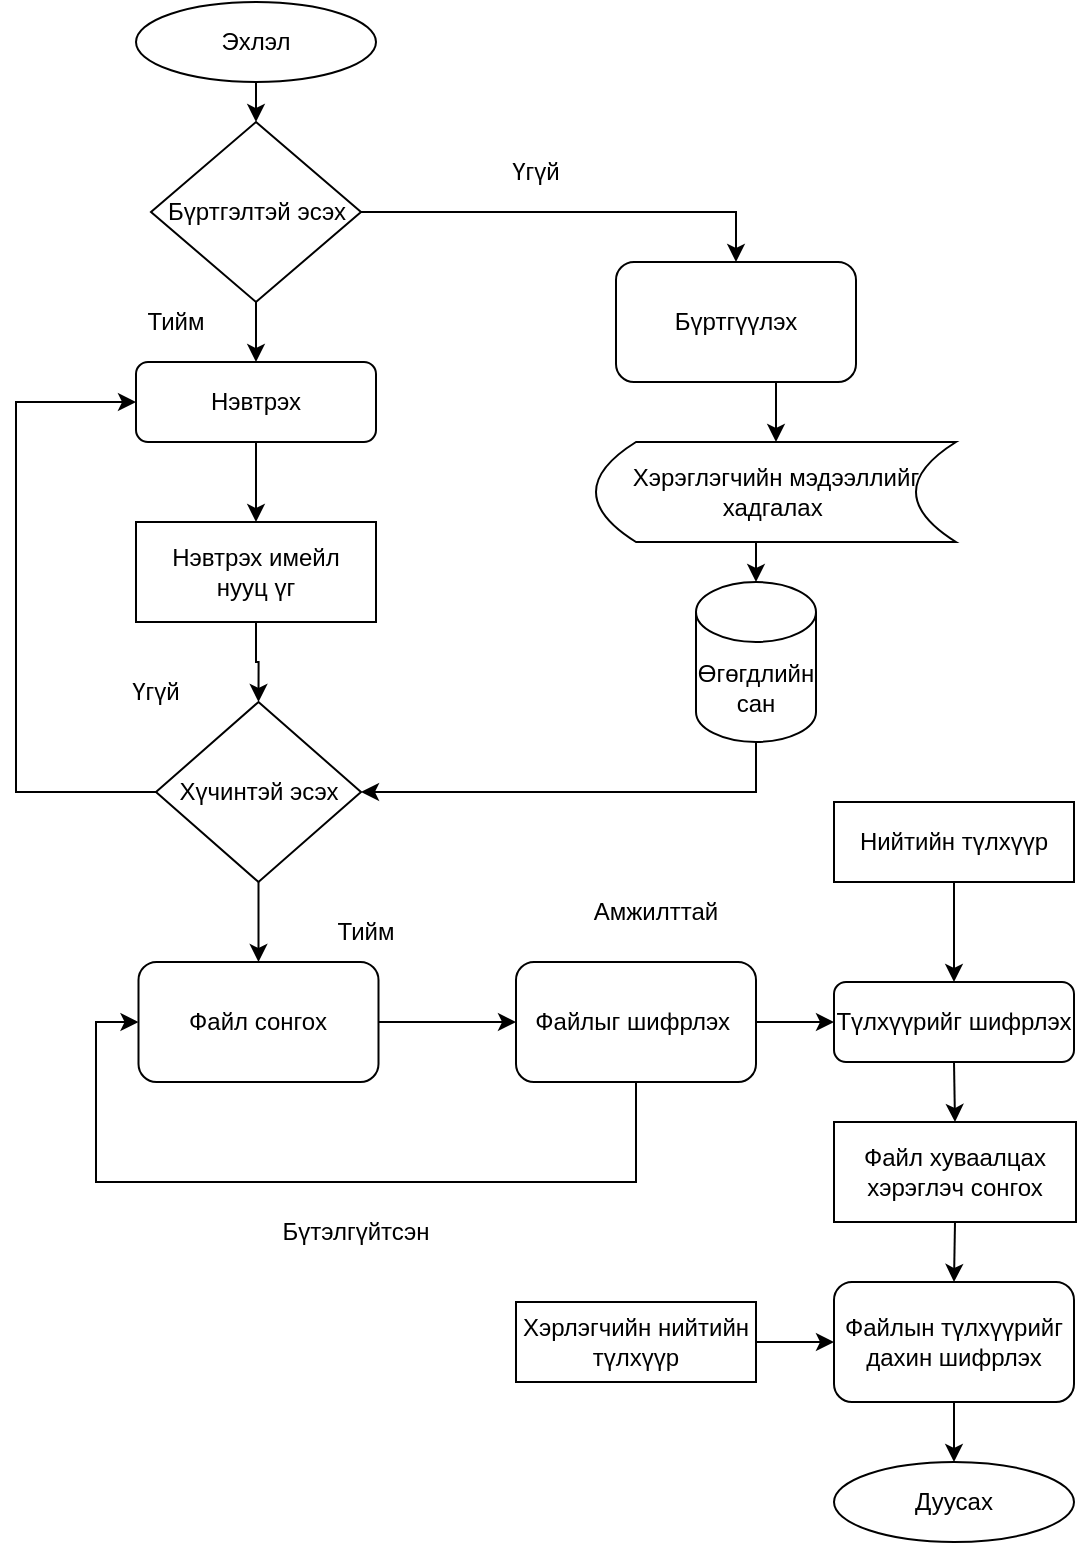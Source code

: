 <mxfile version="21.3.5" type="github">
  <diagram name="Page-1" id="GkzcyqgcytYp8V-X6onn">
    <mxGraphModel dx="1434" dy="775" grid="1" gridSize="10" guides="1" tooltips="1" connect="1" arrows="1" fold="1" page="1" pageScale="1" pageWidth="850" pageHeight="1100" math="0" shadow="0">
      <root>
        <mxCell id="0" />
        <mxCell id="1" parent="0" />
        <mxCell id="bOG6HlgoCdopPD-Y6SN3-1" value="Эхлэл" style="ellipse;whiteSpace=wrap;html=1;" parent="1" vertex="1">
          <mxGeometry x="340" y="210" width="120" height="40" as="geometry" />
        </mxCell>
        <mxCell id="bOG6HlgoCdopPD-Y6SN3-15" style="edgeStyle=orthogonalEdgeStyle;rounded=0;orthogonalLoop=1;jettySize=auto;html=1;entryX=0.5;entryY=0;entryDx=0;entryDy=0;" parent="1" source="bOG6HlgoCdopPD-Y6SN3-2" target="bOG6HlgoCdopPD-Y6SN3-3" edge="1">
          <mxGeometry relative="1" as="geometry" />
        </mxCell>
        <mxCell id="bOG6HlgoCdopPD-Y6SN3-18" style="edgeStyle=orthogonalEdgeStyle;rounded=0;orthogonalLoop=1;jettySize=auto;html=1;entryX=0.5;entryY=0;entryDx=0;entryDy=0;" parent="1" source="bOG6HlgoCdopPD-Y6SN3-2" target="bOG6HlgoCdopPD-Y6SN3-4" edge="1">
          <mxGeometry relative="1" as="geometry" />
        </mxCell>
        <mxCell id="bOG6HlgoCdopPD-Y6SN3-2" value="Бүртгэлтэй эсэх" style="rhombus;whiteSpace=wrap;html=1;" parent="1" vertex="1">
          <mxGeometry x="347.5" y="270" width="105" height="90" as="geometry" />
        </mxCell>
        <mxCell id="bOG6HlgoCdopPD-Y6SN3-20" style="edgeStyle=orthogonalEdgeStyle;rounded=0;orthogonalLoop=1;jettySize=auto;html=1;exitX=0.5;exitY=1;exitDx=0;exitDy=0;entryX=0.5;entryY=0;entryDx=0;entryDy=0;" parent="1" source="bOG6HlgoCdopPD-Y6SN3-3" target="bOG6HlgoCdopPD-Y6SN3-17" edge="1">
          <mxGeometry relative="1" as="geometry" />
        </mxCell>
        <mxCell id="bOG6HlgoCdopPD-Y6SN3-3" value="Бүртгүүлэх" style="rounded=1;whiteSpace=wrap;html=1;" parent="1" vertex="1">
          <mxGeometry x="580" y="340" width="120" height="60" as="geometry" />
        </mxCell>
        <mxCell id="bOG6HlgoCdopPD-Y6SN3-24" style="edgeStyle=orthogonalEdgeStyle;rounded=0;orthogonalLoop=1;jettySize=auto;html=1;exitX=0.5;exitY=1;exitDx=0;exitDy=0;" parent="1" source="bOG6HlgoCdopPD-Y6SN3-4" target="bOG6HlgoCdopPD-Y6SN3-6" edge="1">
          <mxGeometry relative="1" as="geometry" />
        </mxCell>
        <mxCell id="bOG6HlgoCdopPD-Y6SN3-4" value="Нэвтрэх" style="rounded=1;whiteSpace=wrap;html=1;" parent="1" vertex="1">
          <mxGeometry x="340" y="390" width="120" height="40" as="geometry" />
        </mxCell>
        <mxCell id="bOG6HlgoCdopPD-Y6SN3-23" style="edgeStyle=orthogonalEdgeStyle;rounded=0;orthogonalLoop=1;jettySize=auto;html=1;exitX=0.5;exitY=1;exitDx=0;exitDy=0;entryX=0.5;entryY=0;entryDx=0;entryDy=0;" parent="1" source="bOG6HlgoCdopPD-Y6SN3-6" target="bOG6HlgoCdopPD-Y6SN3-7" edge="1">
          <mxGeometry relative="1" as="geometry" />
        </mxCell>
        <mxCell id="bOG6HlgoCdopPD-Y6SN3-6" value="Нэвтрэх имейл&lt;br&gt;нууц үг" style="rounded=0;whiteSpace=wrap;html=1;" parent="1" vertex="1">
          <mxGeometry x="340" y="470" width="120" height="50" as="geometry" />
        </mxCell>
        <mxCell id="bOG6HlgoCdopPD-Y6SN3-25" style="edgeStyle=orthogonalEdgeStyle;rounded=0;orthogonalLoop=1;jettySize=auto;html=1;exitX=0;exitY=0.5;exitDx=0;exitDy=0;entryX=0;entryY=0.5;entryDx=0;entryDy=0;" parent="1" source="bOG6HlgoCdopPD-Y6SN3-7" target="bOG6HlgoCdopPD-Y6SN3-4" edge="1">
          <mxGeometry relative="1" as="geometry">
            <Array as="points">
              <mxPoint x="280" y="605" />
              <mxPoint x="280" y="410" />
            </Array>
          </mxGeometry>
        </mxCell>
        <mxCell id="6R5apwt2_wwFIY4kXAHf-1" style="edgeStyle=orthogonalEdgeStyle;rounded=0;orthogonalLoop=1;jettySize=auto;html=1;exitX=0.5;exitY=1;exitDx=0;exitDy=0;entryX=0.5;entryY=0;entryDx=0;entryDy=0;" edge="1" parent="1" source="bOG6HlgoCdopPD-Y6SN3-7" target="bOG6HlgoCdopPD-Y6SN3-8">
          <mxGeometry relative="1" as="geometry" />
        </mxCell>
        <mxCell id="bOG6HlgoCdopPD-Y6SN3-7" value="Хүчинтэй эсэх" style="rhombus;whiteSpace=wrap;html=1;" parent="1" vertex="1">
          <mxGeometry x="350" y="560" width="102.5" height="90" as="geometry" />
        </mxCell>
        <mxCell id="bOG6HlgoCdopPD-Y6SN3-28" style="edgeStyle=orthogonalEdgeStyle;rounded=0;orthogonalLoop=1;jettySize=auto;html=1;exitX=1;exitY=0.5;exitDx=0;exitDy=0;entryX=0;entryY=0.5;entryDx=0;entryDy=0;" parent="1" source="bOG6HlgoCdopPD-Y6SN3-8" target="bOG6HlgoCdopPD-Y6SN3-9" edge="1">
          <mxGeometry relative="1" as="geometry">
            <Array as="points">
              <mxPoint x="500" y="720" />
              <mxPoint x="500" y="720" />
            </Array>
          </mxGeometry>
        </mxCell>
        <mxCell id="bOG6HlgoCdopPD-Y6SN3-8" value="Файл сонгох" style="rounded=1;whiteSpace=wrap;html=1;" parent="1" vertex="1">
          <mxGeometry x="341.25" y="690" width="120" height="60" as="geometry" />
        </mxCell>
        <mxCell id="bOG6HlgoCdopPD-Y6SN3-27" style="edgeStyle=orthogonalEdgeStyle;rounded=0;orthogonalLoop=1;jettySize=auto;html=1;exitX=0.5;exitY=1;exitDx=0;exitDy=0;entryX=0;entryY=0.5;entryDx=0;entryDy=0;" parent="1" source="bOG6HlgoCdopPD-Y6SN3-9" target="bOG6HlgoCdopPD-Y6SN3-8" edge="1">
          <mxGeometry relative="1" as="geometry">
            <Array as="points">
              <mxPoint x="580" y="800" />
              <mxPoint x="320" y="800" />
              <mxPoint x="320" y="750" />
            </Array>
          </mxGeometry>
        </mxCell>
        <mxCell id="bOG6HlgoCdopPD-Y6SN3-30" style="edgeStyle=orthogonalEdgeStyle;rounded=0;orthogonalLoop=1;jettySize=auto;html=1;exitX=1;exitY=0.5;exitDx=0;exitDy=0;entryX=0;entryY=0.5;entryDx=0;entryDy=0;" parent="1" source="bOG6HlgoCdopPD-Y6SN3-9" target="bOG6HlgoCdopPD-Y6SN3-39" edge="1">
          <mxGeometry relative="1" as="geometry" />
        </mxCell>
        <mxCell id="bOG6HlgoCdopPD-Y6SN3-9" value="Файлыг шифрлэх&amp;nbsp;" style="rounded=1;whiteSpace=wrap;html=1;" parent="1" vertex="1">
          <mxGeometry x="530" y="690" width="120" height="60" as="geometry" />
        </mxCell>
        <mxCell id="bOG6HlgoCdopPD-Y6SN3-43" style="edgeStyle=orthogonalEdgeStyle;rounded=0;orthogonalLoop=1;jettySize=auto;html=1;exitX=0.5;exitY=1;exitDx=0;exitDy=0;entryX=0.5;entryY=0;entryDx=0;entryDy=0;" parent="1" source="bOG6HlgoCdopPD-Y6SN3-10" target="bOG6HlgoCdopPD-Y6SN3-11" edge="1">
          <mxGeometry relative="1" as="geometry" />
        </mxCell>
        <mxCell id="bOG6HlgoCdopPD-Y6SN3-10" value="Файл хуваалцах хэрэглэч сонгох" style="rounded=0;whiteSpace=wrap;html=1;" parent="1" vertex="1">
          <mxGeometry x="689" y="770" width="121" height="50" as="geometry" />
        </mxCell>
        <mxCell id="bOG6HlgoCdopPD-Y6SN3-32" value="" style="edgeStyle=orthogonalEdgeStyle;rounded=0;orthogonalLoop=1;jettySize=auto;html=1;" parent="1" source="bOG6HlgoCdopPD-Y6SN3-11" target="bOG6HlgoCdopPD-Y6SN3-13" edge="1">
          <mxGeometry relative="1" as="geometry" />
        </mxCell>
        <mxCell id="bOG6HlgoCdopPD-Y6SN3-11" value="Файлын түлхүүрийг дахин шифрлэх" style="rounded=1;whiteSpace=wrap;html=1;" parent="1" vertex="1">
          <mxGeometry x="689" y="850" width="120" height="60" as="geometry" />
        </mxCell>
        <mxCell id="6R5apwt2_wwFIY4kXAHf-3" style="edgeStyle=orthogonalEdgeStyle;rounded=0;orthogonalLoop=1;jettySize=auto;html=1;exitX=0.5;exitY=1;exitDx=0;exitDy=0;entryX=0.5;entryY=0;entryDx=0;entryDy=0;" edge="1" parent="1" source="bOG6HlgoCdopPD-Y6SN3-12" target="bOG6HlgoCdopPD-Y6SN3-39">
          <mxGeometry relative="1" as="geometry" />
        </mxCell>
        <mxCell id="bOG6HlgoCdopPD-Y6SN3-12" value="Нийтийн түлхүүр" style="rounded=0;whiteSpace=wrap;html=1;" parent="1" vertex="1">
          <mxGeometry x="689" y="610" width="120" height="40" as="geometry" />
        </mxCell>
        <mxCell id="bOG6HlgoCdopPD-Y6SN3-13" value="Дуусах" style="ellipse;whiteSpace=wrap;html=1;" parent="1" vertex="1">
          <mxGeometry x="689" y="940" width="120" height="40" as="geometry" />
        </mxCell>
        <mxCell id="bOG6HlgoCdopPD-Y6SN3-14" value="" style="endArrow=classic;html=1;rounded=0;exitX=0.5;exitY=1;exitDx=0;exitDy=0;entryX=0.5;entryY=0;entryDx=0;entryDy=0;" parent="1" source="bOG6HlgoCdopPD-Y6SN3-1" target="bOG6HlgoCdopPD-Y6SN3-2" edge="1">
          <mxGeometry width="50" height="50" relative="1" as="geometry">
            <mxPoint x="400" y="570" as="sourcePoint" />
            <mxPoint x="450" y="520" as="targetPoint" />
          </mxGeometry>
        </mxCell>
        <mxCell id="bOG6HlgoCdopPD-Y6SN3-22" style="edgeStyle=orthogonalEdgeStyle;rounded=0;orthogonalLoop=1;jettySize=auto;html=1;exitX=0.5;exitY=1;exitDx=0;exitDy=0;exitPerimeter=0;entryX=1;entryY=0.5;entryDx=0;entryDy=0;" parent="1" source="bOG6HlgoCdopPD-Y6SN3-16" target="bOG6HlgoCdopPD-Y6SN3-7" edge="1">
          <mxGeometry relative="1" as="geometry" />
        </mxCell>
        <mxCell id="bOG6HlgoCdopPD-Y6SN3-16" value="Өгөгдлийн сан" style="shape=cylinder3;whiteSpace=wrap;html=1;boundedLbl=1;backgroundOutline=1;size=15;" parent="1" vertex="1">
          <mxGeometry x="620" y="500" width="60" height="80" as="geometry" />
        </mxCell>
        <mxCell id="bOG6HlgoCdopPD-Y6SN3-21" style="edgeStyle=orthogonalEdgeStyle;rounded=0;orthogonalLoop=1;jettySize=auto;html=1;exitX=0.5;exitY=1;exitDx=0;exitDy=0;entryX=0.5;entryY=0;entryDx=0;entryDy=0;entryPerimeter=0;" parent="1" source="bOG6HlgoCdopPD-Y6SN3-17" target="bOG6HlgoCdopPD-Y6SN3-16" edge="1">
          <mxGeometry relative="1" as="geometry" />
        </mxCell>
        <mxCell id="bOG6HlgoCdopPD-Y6SN3-17" value="Хэрэглэгчийн мэдээллийг хадгалах&amp;nbsp;" style="shape=dataStorage;whiteSpace=wrap;html=1;fixedSize=1;" parent="1" vertex="1">
          <mxGeometry x="570" y="430" width="180" height="50" as="geometry" />
        </mxCell>
        <mxCell id="bOG6HlgoCdopPD-Y6SN3-33" value="Тийм" style="text;strokeColor=none;align=center;fillColor=none;html=1;verticalAlign=middle;whiteSpace=wrap;rounded=0;" parent="1" vertex="1">
          <mxGeometry x="330" y="355" width="60" height="30" as="geometry" />
        </mxCell>
        <mxCell id="bOG6HlgoCdopPD-Y6SN3-34" value="Үгүй" style="text;strokeColor=none;align=center;fillColor=none;html=1;verticalAlign=middle;whiteSpace=wrap;rounded=0;" parent="1" vertex="1">
          <mxGeometry x="320" y="540" width="60" height="30" as="geometry" />
        </mxCell>
        <mxCell id="bOG6HlgoCdopPD-Y6SN3-35" value="Үгүй" style="text;strokeColor=none;align=center;fillColor=none;html=1;verticalAlign=middle;whiteSpace=wrap;rounded=0;" parent="1" vertex="1">
          <mxGeometry x="510" y="280" width="60" height="30" as="geometry" />
        </mxCell>
        <mxCell id="bOG6HlgoCdopPD-Y6SN3-36" value="Тийм" style="text;strokeColor=none;align=center;fillColor=none;html=1;verticalAlign=middle;whiteSpace=wrap;rounded=0;" parent="1" vertex="1">
          <mxGeometry x="425" y="660" width="60" height="30" as="geometry" />
        </mxCell>
        <mxCell id="bOG6HlgoCdopPD-Y6SN3-37" value="Бүтэлгүйтсэн" style="text;strokeColor=none;align=center;fillColor=none;html=1;verticalAlign=middle;whiteSpace=wrap;rounded=0;" parent="1" vertex="1">
          <mxGeometry x="420" y="810" width="60" height="30" as="geometry" />
        </mxCell>
        <mxCell id="bOG6HlgoCdopPD-Y6SN3-38" value="Амжилттай" style="text;strokeColor=none;align=center;fillColor=none;html=1;verticalAlign=middle;whiteSpace=wrap;rounded=0;" parent="1" vertex="1">
          <mxGeometry x="570" y="650" width="60" height="30" as="geometry" />
        </mxCell>
        <mxCell id="bOG6HlgoCdopPD-Y6SN3-42" style="edgeStyle=orthogonalEdgeStyle;rounded=0;orthogonalLoop=1;jettySize=auto;html=1;exitX=0.5;exitY=1;exitDx=0;exitDy=0;entryX=0.5;entryY=0;entryDx=0;entryDy=0;" parent="1" source="bOG6HlgoCdopPD-Y6SN3-39" target="bOG6HlgoCdopPD-Y6SN3-10" edge="1">
          <mxGeometry relative="1" as="geometry" />
        </mxCell>
        <mxCell id="bOG6HlgoCdopPD-Y6SN3-39" value="Түлхүүрийг шифрлэх" style="rounded=1;whiteSpace=wrap;html=1;" parent="1" vertex="1">
          <mxGeometry x="689" y="700" width="120" height="40" as="geometry" />
        </mxCell>
        <mxCell id="bOG6HlgoCdopPD-Y6SN3-45" style="edgeStyle=orthogonalEdgeStyle;rounded=0;orthogonalLoop=1;jettySize=auto;html=1;exitX=1;exitY=0.5;exitDx=0;exitDy=0;" parent="1" source="bOG6HlgoCdopPD-Y6SN3-44" target="bOG6HlgoCdopPD-Y6SN3-11" edge="1">
          <mxGeometry relative="1" as="geometry" />
        </mxCell>
        <mxCell id="bOG6HlgoCdopPD-Y6SN3-44" value="Хэрлэгчийн нийтийн түлхүүр" style="rounded=0;whiteSpace=wrap;html=1;" parent="1" vertex="1">
          <mxGeometry x="530" y="860" width="120" height="40" as="geometry" />
        </mxCell>
      </root>
    </mxGraphModel>
  </diagram>
</mxfile>
